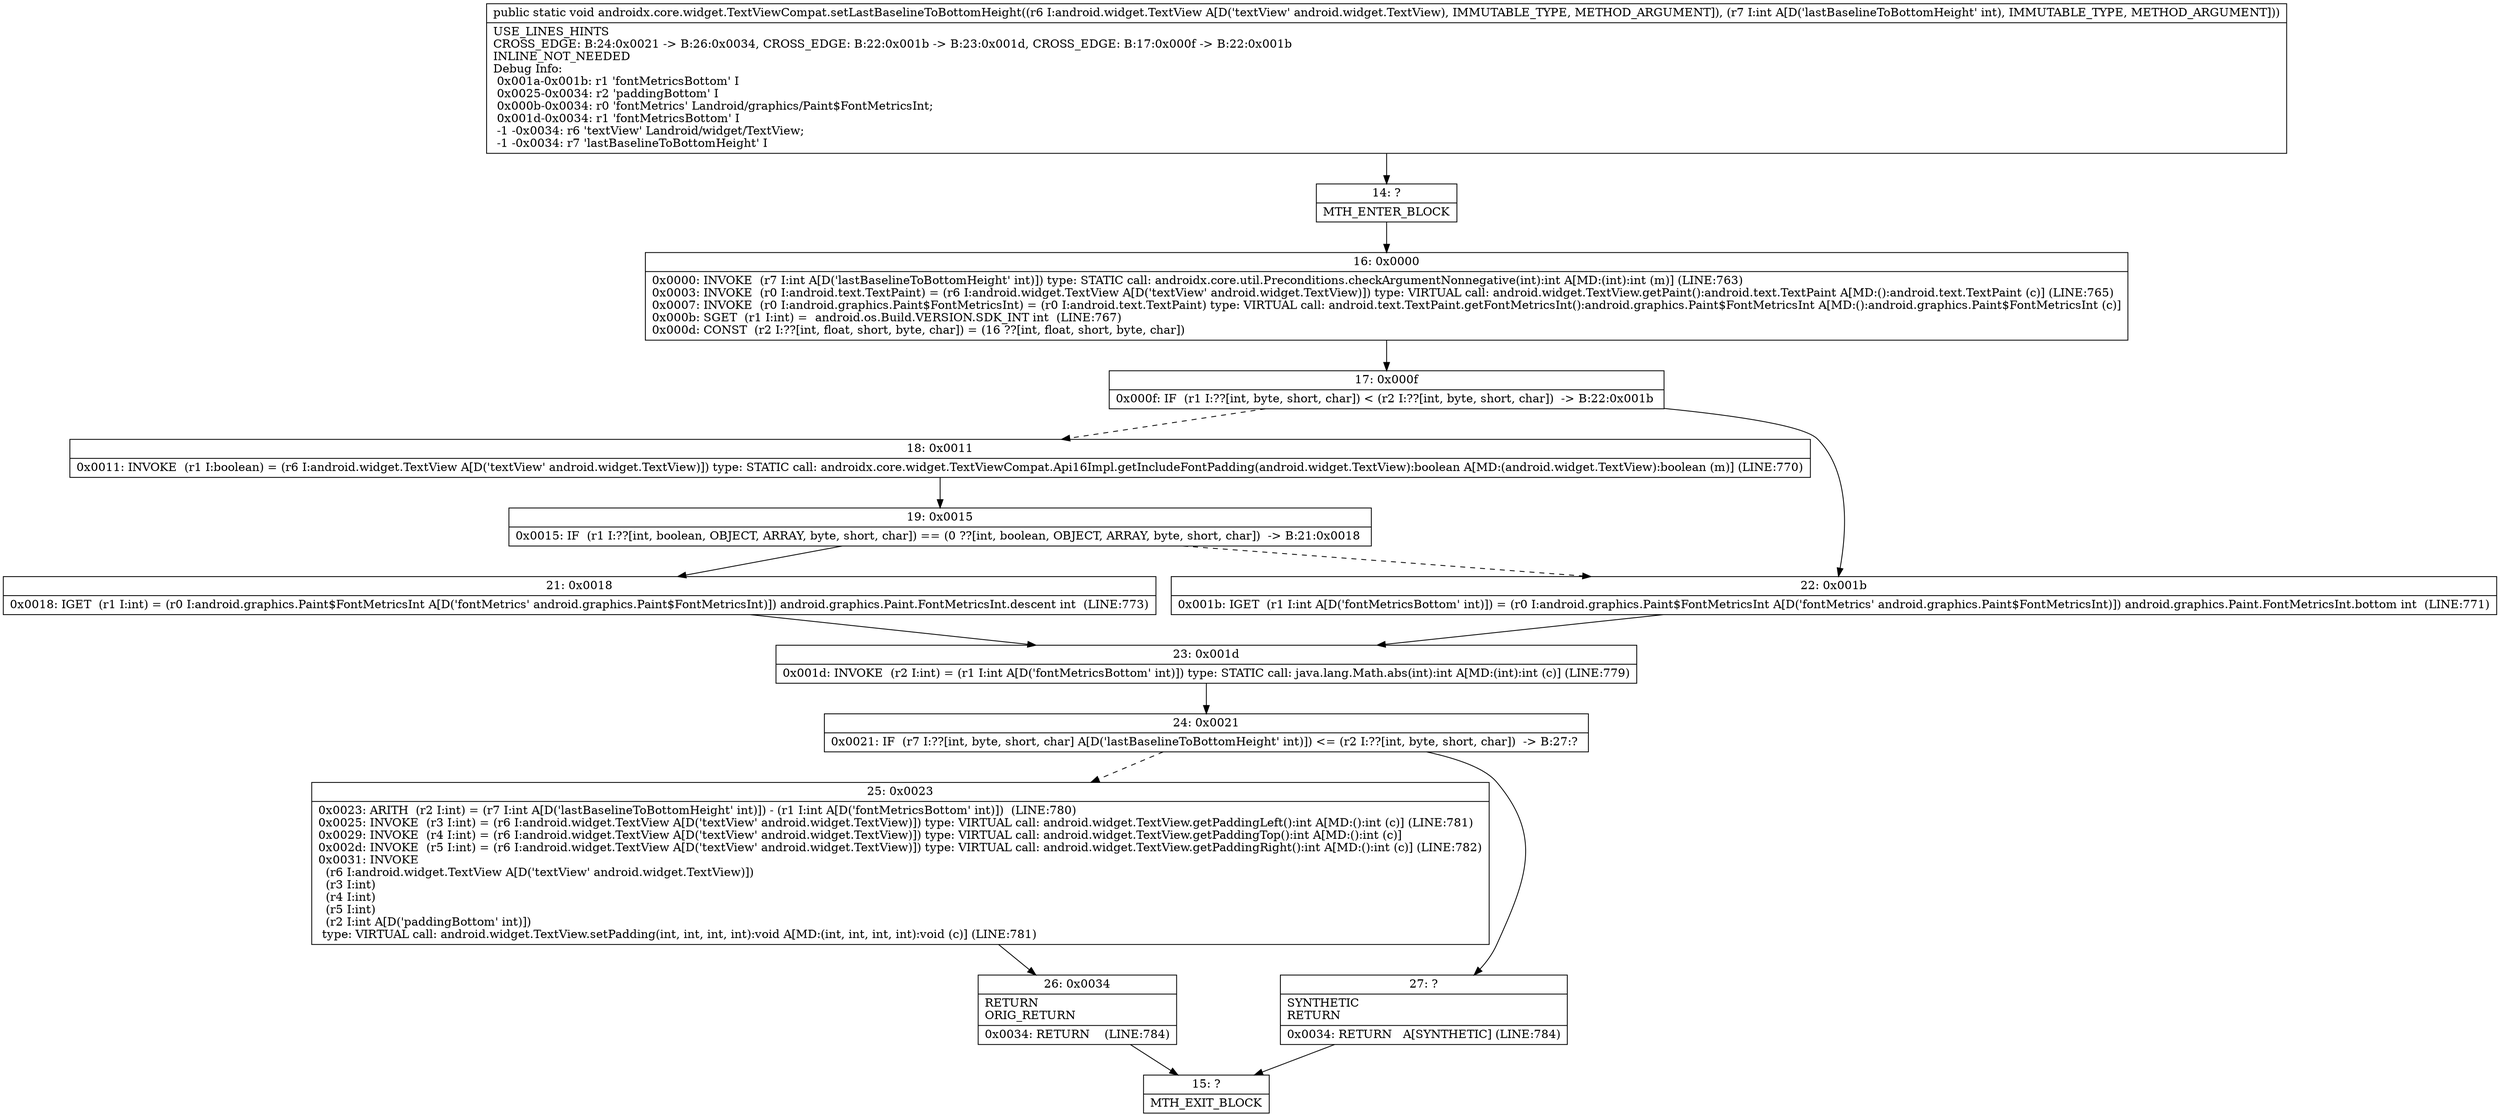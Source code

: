 digraph "CFG forandroidx.core.widget.TextViewCompat.setLastBaselineToBottomHeight(Landroid\/widget\/TextView;I)V" {
Node_14 [shape=record,label="{14\:\ ?|MTH_ENTER_BLOCK\l}"];
Node_16 [shape=record,label="{16\:\ 0x0000|0x0000: INVOKE  (r7 I:int A[D('lastBaselineToBottomHeight' int)]) type: STATIC call: androidx.core.util.Preconditions.checkArgumentNonnegative(int):int A[MD:(int):int (m)] (LINE:763)\l0x0003: INVOKE  (r0 I:android.text.TextPaint) = (r6 I:android.widget.TextView A[D('textView' android.widget.TextView)]) type: VIRTUAL call: android.widget.TextView.getPaint():android.text.TextPaint A[MD:():android.text.TextPaint (c)] (LINE:765)\l0x0007: INVOKE  (r0 I:android.graphics.Paint$FontMetricsInt) = (r0 I:android.text.TextPaint) type: VIRTUAL call: android.text.TextPaint.getFontMetricsInt():android.graphics.Paint$FontMetricsInt A[MD:():android.graphics.Paint$FontMetricsInt (c)]\l0x000b: SGET  (r1 I:int) =  android.os.Build.VERSION.SDK_INT int  (LINE:767)\l0x000d: CONST  (r2 I:??[int, float, short, byte, char]) = (16 ??[int, float, short, byte, char]) \l}"];
Node_17 [shape=record,label="{17\:\ 0x000f|0x000f: IF  (r1 I:??[int, byte, short, char]) \< (r2 I:??[int, byte, short, char])  \-\> B:22:0x001b \l}"];
Node_18 [shape=record,label="{18\:\ 0x0011|0x0011: INVOKE  (r1 I:boolean) = (r6 I:android.widget.TextView A[D('textView' android.widget.TextView)]) type: STATIC call: androidx.core.widget.TextViewCompat.Api16Impl.getIncludeFontPadding(android.widget.TextView):boolean A[MD:(android.widget.TextView):boolean (m)] (LINE:770)\l}"];
Node_19 [shape=record,label="{19\:\ 0x0015|0x0015: IF  (r1 I:??[int, boolean, OBJECT, ARRAY, byte, short, char]) == (0 ??[int, boolean, OBJECT, ARRAY, byte, short, char])  \-\> B:21:0x0018 \l}"];
Node_21 [shape=record,label="{21\:\ 0x0018|0x0018: IGET  (r1 I:int) = (r0 I:android.graphics.Paint$FontMetricsInt A[D('fontMetrics' android.graphics.Paint$FontMetricsInt)]) android.graphics.Paint.FontMetricsInt.descent int  (LINE:773)\l}"];
Node_23 [shape=record,label="{23\:\ 0x001d|0x001d: INVOKE  (r2 I:int) = (r1 I:int A[D('fontMetricsBottom' int)]) type: STATIC call: java.lang.Math.abs(int):int A[MD:(int):int (c)] (LINE:779)\l}"];
Node_24 [shape=record,label="{24\:\ 0x0021|0x0021: IF  (r7 I:??[int, byte, short, char] A[D('lastBaselineToBottomHeight' int)]) \<= (r2 I:??[int, byte, short, char])  \-\> B:27:? \l}"];
Node_25 [shape=record,label="{25\:\ 0x0023|0x0023: ARITH  (r2 I:int) = (r7 I:int A[D('lastBaselineToBottomHeight' int)]) \- (r1 I:int A[D('fontMetricsBottom' int)])  (LINE:780)\l0x0025: INVOKE  (r3 I:int) = (r6 I:android.widget.TextView A[D('textView' android.widget.TextView)]) type: VIRTUAL call: android.widget.TextView.getPaddingLeft():int A[MD:():int (c)] (LINE:781)\l0x0029: INVOKE  (r4 I:int) = (r6 I:android.widget.TextView A[D('textView' android.widget.TextView)]) type: VIRTUAL call: android.widget.TextView.getPaddingTop():int A[MD:():int (c)]\l0x002d: INVOKE  (r5 I:int) = (r6 I:android.widget.TextView A[D('textView' android.widget.TextView)]) type: VIRTUAL call: android.widget.TextView.getPaddingRight():int A[MD:():int (c)] (LINE:782)\l0x0031: INVOKE  \l  (r6 I:android.widget.TextView A[D('textView' android.widget.TextView)])\l  (r3 I:int)\l  (r4 I:int)\l  (r5 I:int)\l  (r2 I:int A[D('paddingBottom' int)])\l type: VIRTUAL call: android.widget.TextView.setPadding(int, int, int, int):void A[MD:(int, int, int, int):void (c)] (LINE:781)\l}"];
Node_26 [shape=record,label="{26\:\ 0x0034|RETURN\lORIG_RETURN\l|0x0034: RETURN    (LINE:784)\l}"];
Node_15 [shape=record,label="{15\:\ ?|MTH_EXIT_BLOCK\l}"];
Node_27 [shape=record,label="{27\:\ ?|SYNTHETIC\lRETURN\l|0x0034: RETURN   A[SYNTHETIC] (LINE:784)\l}"];
Node_22 [shape=record,label="{22\:\ 0x001b|0x001b: IGET  (r1 I:int A[D('fontMetricsBottom' int)]) = (r0 I:android.graphics.Paint$FontMetricsInt A[D('fontMetrics' android.graphics.Paint$FontMetricsInt)]) android.graphics.Paint.FontMetricsInt.bottom int  (LINE:771)\l}"];
MethodNode[shape=record,label="{public static void androidx.core.widget.TextViewCompat.setLastBaselineToBottomHeight((r6 I:android.widget.TextView A[D('textView' android.widget.TextView), IMMUTABLE_TYPE, METHOD_ARGUMENT]), (r7 I:int A[D('lastBaselineToBottomHeight' int), IMMUTABLE_TYPE, METHOD_ARGUMENT]))  | USE_LINES_HINTS\lCROSS_EDGE: B:24:0x0021 \-\> B:26:0x0034, CROSS_EDGE: B:22:0x001b \-\> B:23:0x001d, CROSS_EDGE: B:17:0x000f \-\> B:22:0x001b\lINLINE_NOT_NEEDED\lDebug Info:\l  0x001a\-0x001b: r1 'fontMetricsBottom' I\l  0x0025\-0x0034: r2 'paddingBottom' I\l  0x000b\-0x0034: r0 'fontMetrics' Landroid\/graphics\/Paint$FontMetricsInt;\l  0x001d\-0x0034: r1 'fontMetricsBottom' I\l  \-1 \-0x0034: r6 'textView' Landroid\/widget\/TextView;\l  \-1 \-0x0034: r7 'lastBaselineToBottomHeight' I\l}"];
MethodNode -> Node_14;Node_14 -> Node_16;
Node_16 -> Node_17;
Node_17 -> Node_18[style=dashed];
Node_17 -> Node_22;
Node_18 -> Node_19;
Node_19 -> Node_21;
Node_19 -> Node_22[style=dashed];
Node_21 -> Node_23;
Node_23 -> Node_24;
Node_24 -> Node_25[style=dashed];
Node_24 -> Node_27;
Node_25 -> Node_26;
Node_26 -> Node_15;
Node_27 -> Node_15;
Node_22 -> Node_23;
}

